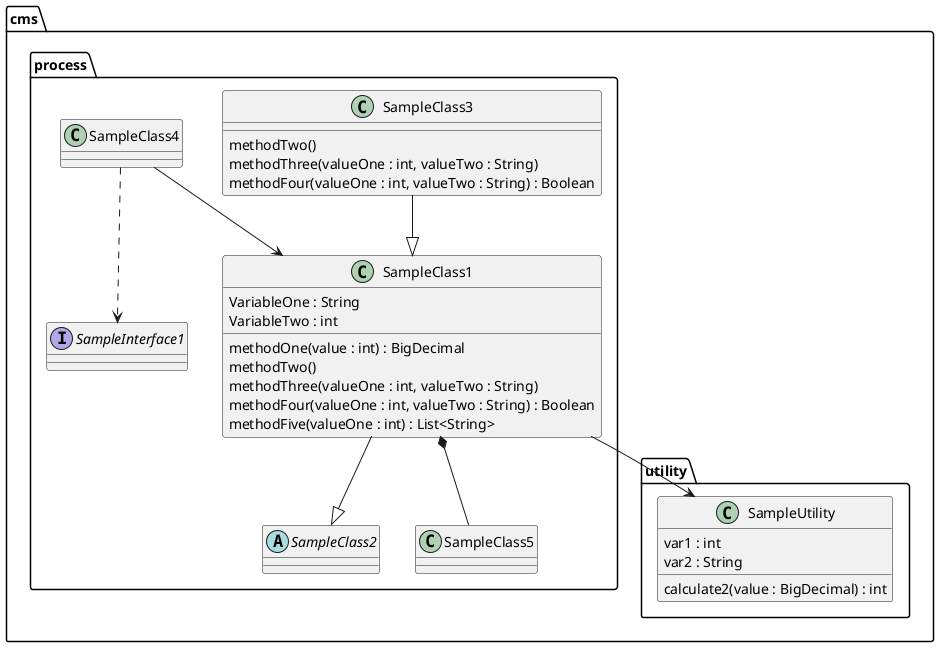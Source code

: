 @startuml sample

package cms.process {
    class SampleClass1 {
        VariableOne : String
        VariableTwo : int
        methodOne(value : int) : BigDecimal
        methodTwo()
        methodThree(valueOne : int, valueTwo : String)
        methodFour(valueOne : int, valueTwo : String) : Boolean
        methodFive(valueOne : int) : List<String>
    }
    SampleClass1 --|> SampleClass2
    SampleClass1 --> cms.utility.SampleUtility
    SampleClass1 *-- SampleClass5

    abstract SampleClass2 {

    }

    class SampleClass3 {
        methodTwo()
        methodThree(valueOne : int, valueTwo : String)
        methodFour(valueOne : int, valueTwo : String) : Boolean
    }
    SampleClass3 --|> SampleClass1

    SampleClass4 --> SampleClass1
    SampleClass4 ..> SampleInterface1

    interface SampleInterface1
}

package cms.utility {
    class SampleUtility {
        var1 : int
        var2 : String
        calculate2(value : BigDecimal) : int
    }
}

@enduml